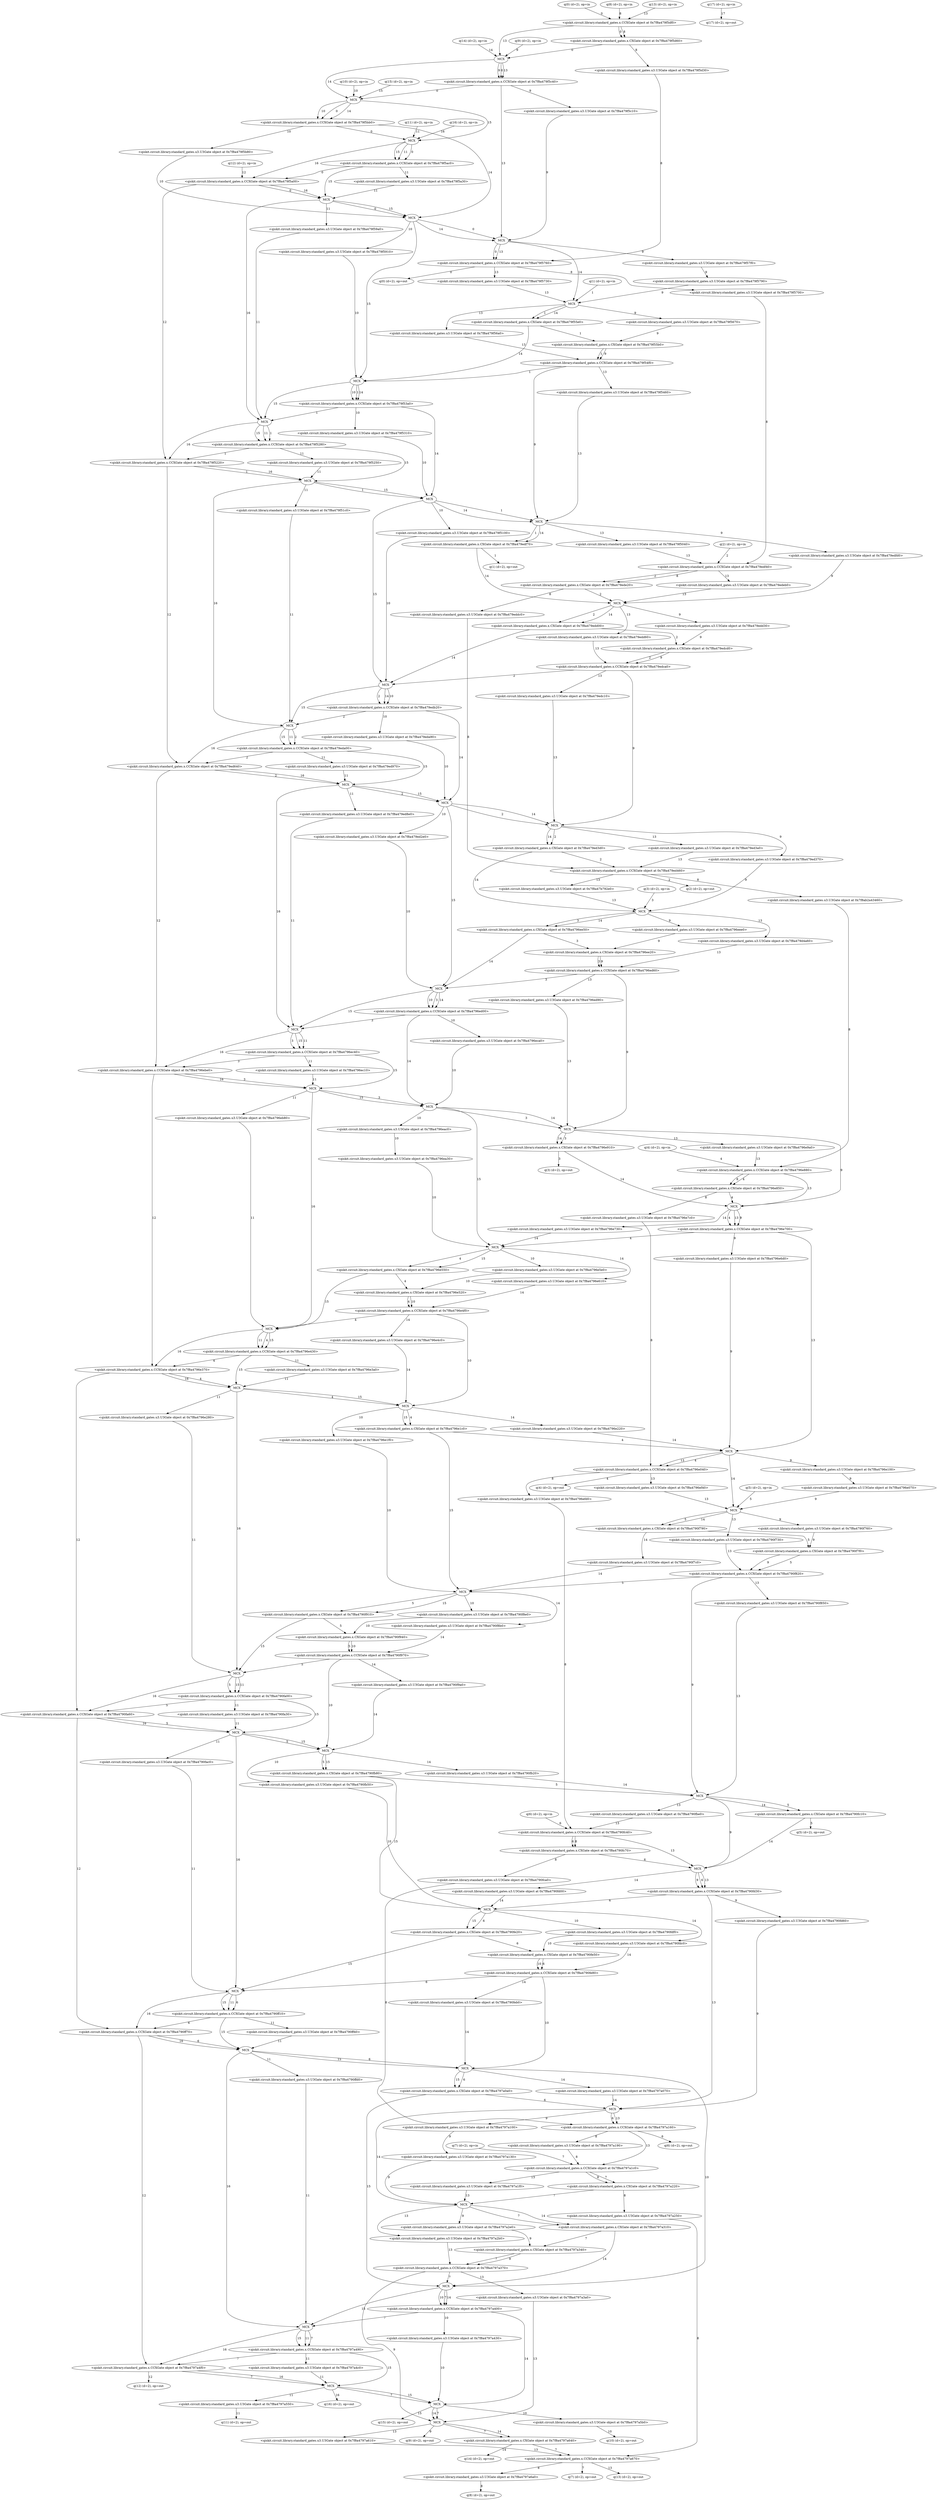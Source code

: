 digraph G {
0 [label="q(0) (d=2), op=in", qubits="0", matrix="None", ancilla=false];
1 [label="q(1) (d=2), op=in", qubits="1", matrix="None", ancilla=false];
2 [label="q(2) (d=2), op=in", qubits="2", matrix="None", ancilla=false];
3 [label="q(3) (d=2), op=in", qubits="3", matrix="None", ancilla=false];
4 [label="q(4) (d=2), op=in", qubits="4", matrix="None", ancilla=false];
5 [label="q(5) (d=2), op=in", qubits="5", matrix="None", ancilla=false];
6 [label="q(6) (d=2), op=in", qubits="6", matrix="None", ancilla=false];
7 [label="q(7) (d=2), op=in", qubits="7", matrix="None", ancilla=false];
8 [label="q(8) (d=2), op=in", qubits="8", matrix="None", ancilla=false];
9 [label="q(9) (d=2), op=in", qubits="9", matrix="None", ancilla=false];
10 [label="q(10) (d=2), op=in", qubits="10", matrix="None", ancilla=false];
11 [label="q(11) (d=2), op=in", qubits="11", matrix="None", ancilla=false];
12 [label="q(12) (d=2), op=in", qubits="12", matrix="None", ancilla=false];
13 [label="q(13) (d=2), op=in", qubits="13", matrix="None", ancilla=true];
14 [label="q(14) (d=2), op=in", qubits="14", matrix="None", ancilla=true];
15 [label="q(15) (d=2), op=in", qubits="15", matrix="None", ancilla=true];
16 [label="q(16) (d=2), op=in", qubits="16", matrix="None", ancilla=true];
17 [label="q(17) (d=2), op=in", qubits="17", matrix="None", ancilla=false];
18 [label="<qiskit.circuit.library.standard_gates.x.CCXGate object at 0x7f8a479f5df0>", qubits="0,8,13", matrix="[[0, 1], [1, 0]]"];
19 [label="<qiskit.circuit.library.standard_gates.x.CXGate object at 0x7f8a479f5d60>", qubits="0,8", matrix="[[0, 1], [1, 0]]"];
20 [label="<qiskit.circuit.library.standard_gates.u3.U3Gate object at 0x7f8a479f5d30>", qubits="8", matrix="[[0, 1], [1, 0]]"];
21 [label="MCX", qubits="0,9,13,14", matrix="[[0, 1], [1, 0]]"];
22 [label="<qiskit.circuit.library.standard_gates.x.CCXGate object at 0x7f8a479f5c40>", qubits="0,13,9", matrix="[[0, 1], [1, 0]]"];
23 [label="<qiskit.circuit.library.standard_gates.u3.U3Gate object at 0x7f8a479f5c10>", qubits="9", matrix="[[0, 1], [1, 0]]"];
24 [label="MCX", qubits="0,10,14,15", matrix="[[0, 1], [1, 0]]"];
25 [label="<qiskit.circuit.library.standard_gates.x.CCXGate object at 0x7f8a479f5bb0>", qubits="0,14,10", matrix="[[0, 1], [1, 0]]"];
26 [label="<qiskit.circuit.library.standard_gates.u3.U3Gate object at 0x7f8a479f5b80>", qubits="10", matrix="[[0, 1], [1, 0]]"];
27 [label="MCX", qubits="0,11,15,16", matrix="[[0, 1], [1, 0]]"];
28 [label="<qiskit.circuit.library.standard_gates.x.CCXGate object at 0x7f8a479f5ac0>", qubits="0,15,11", matrix="[[0, 1], [1, 0]]"];
29 [label="<qiskit.circuit.library.standard_gates.u3.U3Gate object at 0x7f8a479f5a30>", qubits="11", matrix="[[0, 1], [1, 0]]"];
30 [label="<qiskit.circuit.library.standard_gates.x.CCXGate object at 0x7f8a479f5a00>", qubits="0,16,12", matrix="[[0, 1], [1, 0]]"];
31 [label="MCX", qubits="0,11,15,16", matrix="[[0, 1], [1, 0]]"];
32 [label="<qiskit.circuit.library.standard_gates.u3.U3Gate object at 0x7f8a479f59a0>", qubits="11", matrix="[[0, 1], [1, 0]]"];
33 [label="MCX", qubits="0,10,14,15", matrix="[[0, 1], [1, 0]]"];
34 [label="<qiskit.circuit.library.standard_gates.u3.U3Gate object at 0x7f8a479f5910>", qubits="10", matrix="[[0, 1], [1, 0]]"];
35 [label="MCX", qubits="0,9,13,14", matrix="[[0, 1], [1, 0]]"];
36 [label="<qiskit.circuit.library.standard_gates.u3.U3Gate object at 0x7f8a479f57f0>", qubits="9", matrix="[[0, 1], [1, 0]]"];
37 [label="<qiskit.circuit.library.standard_gates.u3.U3Gate object at 0x7f8a479f5790>", qubits="9", matrix="[[0, 1], [1, 0]]"];
38 [label="<qiskit.circuit.library.standard_gates.x.CCXGate object at 0x7f8a479f5760>", qubits="0,8,13", matrix="[[0, 1], [1, 0]]"];
39 [label="<qiskit.circuit.library.standard_gates.u3.U3Gate object at 0x7f8a479f5730>", qubits="13", matrix="[[0, 1], [1, 0]]"];
40 [label="<qiskit.circuit.library.standard_gates.u3.U3Gate object at 0x7f8a479f5700>", qubits="8", matrix="[[0, 1], [1, 0]]"];
41 [label="MCX", qubits="1,9,13,14", matrix="[[0, 1], [1, 0]]"];
42 [label="<qiskit.circuit.library.standard_gates.u3.U3Gate object at 0x7f8a479f56a0>", qubits="13", matrix="[[0, 1], [1, 0]]"];
43 [label="<qiskit.circuit.library.standard_gates.u3.U3Gate object at 0x7f8a479f5670>", qubits="9", matrix="[[0, 1], [1, 0]]"];
44 [label="<qiskit.circuit.library.standard_gates.x.CXGate object at 0x7f8a479f55e0>", qubits="1,14", matrix="[[0, 1], [1, 0]]"];
45 [label="<qiskit.circuit.library.standard_gates.x.CXGate object at 0x7f8a479f55b0>", qubits="1,9", matrix="[[0, 1], [1, 0]]"];
46 [label="<qiskit.circuit.library.standard_gates.x.CCXGate object at 0x7f8a479f54f0>", qubits="1,13,9", matrix="[[0, 1], [1, 0]]"];
47 [label="<qiskit.circuit.library.standard_gates.u3.U3Gate object at 0x7f8a479f5460>", qubits="13", matrix="[[0, 1], [1, 0]]"];
48 [label="MCX", qubits="1,10,14,15", matrix="[[0, 1], [1, 0]]"];
49 [label="<qiskit.circuit.library.standard_gates.x.CCXGate object at 0x7f8a479f53a0>", qubits="1,14,10", matrix="[[0, 1], [1, 0]]"];
50 [label="<qiskit.circuit.library.standard_gates.u3.U3Gate object at 0x7f8a479f5310>", qubits="10", matrix="[[0, 1], [1, 0]]"];
51 [label="MCX", qubits="1,11,15,16", matrix="[[0, 1], [1, 0]]"];
52 [label="<qiskit.circuit.library.standard_gates.x.CCXGate object at 0x7f8a479f5280>", qubits="1,15,11", matrix="[[0, 1], [1, 0]]"];
53 [label="<qiskit.circuit.library.standard_gates.u3.U3Gate object at 0x7f8a479f5250>", qubits="11", matrix="[[0, 1], [1, 0]]"];
54 [label="<qiskit.circuit.library.standard_gates.x.CCXGate object at 0x7f8a479f5220>", qubits="1,16,12", matrix="[[0, 1], [1, 0]]"];
55 [label="MCX", qubits="1,11,15,16", matrix="[[0, 1], [1, 0]]"];
56 [label="<qiskit.circuit.library.standard_gates.u3.U3Gate object at 0x7f8a479f51c0>", qubits="11", matrix="[[0, 1], [1, 0]]"];
57 [label="MCX", qubits="1,10,14,15", matrix="[[0, 1], [1, 0]]"];
58 [label="<qiskit.circuit.library.standard_gates.u3.U3Gate object at 0x7f8a479f5100>", qubits="10", matrix="[[0, 1], [1, 0]]"];
59 [label="MCX", qubits="1,9,13,14", matrix="[[0, 1], [1, 0]]"];
60 [label="<qiskit.circuit.library.standard_gates.u3.U3Gate object at 0x7f8a479f5040>", qubits="13", matrix="[[0, 1], [1, 0]]"];
61 [label="<qiskit.circuit.library.standard_gates.u3.U3Gate object at 0x7f8a479edfd0>", qubits="9", matrix="[[0, 1], [1, 0]]"];
62 [label="<qiskit.circuit.library.standard_gates.x.CXGate object at 0x7f8a479edf70>", qubits="1,14", matrix="[[0, 1], [1, 0]]"];
63 [label="<qiskit.circuit.library.standard_gates.x.CCXGate object at 0x7f8a479edf40>", qubits="2,8,13", matrix="[[0, 1], [1, 0]]"];
64 [label="<qiskit.circuit.library.standard_gates.u3.U3Gate object at 0x7f8a479edeb0>", qubits="13", matrix="[[0, 1], [1, 0]]"];
65 [label="<qiskit.circuit.library.standard_gates.x.CXGate object at 0x7f8a479ede20>", qubits="2,8", matrix="[[0, 1], [1, 0]]"];
66 [label="<qiskit.circuit.library.standard_gates.u3.U3Gate object at 0x7f8a479eddc0>", qubits="8", matrix="[[0, 1], [1, 0]]"];
67 [label="MCX", qubits="2,9,13,14", matrix="[[0, 1], [1, 0]]"];
68 [label="<qiskit.circuit.library.standard_gates.u3.U3Gate object at 0x7f8a479edd60>", qubits="13", matrix="[[0, 1], [1, 0]]"];
69 [label="<qiskit.circuit.library.standard_gates.u3.U3Gate object at 0x7f8a479edd30>", qubits="9", matrix="[[0, 1], [1, 0]]"];
70 [label="<qiskit.circuit.library.standard_gates.x.CXGate object at 0x7f8a479edd00>", qubits="2,14", matrix="[[0, 1], [1, 0]]"];
71 [label="<qiskit.circuit.library.standard_gates.x.CXGate object at 0x7f8a479edcd0>", qubits="2,9", matrix="[[0, 1], [1, 0]]"];
72 [label="<qiskit.circuit.library.standard_gates.x.CCXGate object at 0x7f8a479edca0>", qubits="2,13,9", matrix="[[0, 1], [1, 0]]"];
73 [label="<qiskit.circuit.library.standard_gates.u3.U3Gate object at 0x7f8a479edc10>", qubits="13", matrix="[[0, 1], [1, 0]]"];
74 [label="MCX", qubits="2,10,14,15", matrix="[[0, 1], [1, 0]]"];
75 [label="<qiskit.circuit.library.standard_gates.x.CCXGate object at 0x7f8a479edb20>", qubits="2,14,10", matrix="[[0, 1], [1, 0]]"];
76 [label="<qiskit.circuit.library.standard_gates.u3.U3Gate object at 0x7f8a479eda90>", qubits="10", matrix="[[0, 1], [1, 0]]"];
77 [label="MCX", qubits="2,11,15,16", matrix="[[0, 1], [1, 0]]"];
78 [label="<qiskit.circuit.library.standard_gates.x.CCXGate object at 0x7f8a479eda00>", qubits="2,15,11", matrix="[[0, 1], [1, 0]]"];
79 [label="<qiskit.circuit.library.standard_gates.u3.U3Gate object at 0x7f8a479ed970>", qubits="11", matrix="[[0, 1], [1, 0]]"];
80 [label="<qiskit.circuit.library.standard_gates.x.CCXGate object at 0x7f8a479ed640>", qubits="2,16,12", matrix="[[0, 1], [1, 0]]"];
81 [label="MCX", qubits="2,11,15,16", matrix="[[0, 1], [1, 0]]"];
82 [label="<qiskit.circuit.library.standard_gates.u3.U3Gate object at 0x7f8a479ed8e0>", qubits="11", matrix="[[0, 1], [1, 0]]"];
83 [label="MCX", qubits="2,10,14,15", matrix="[[0, 1], [1, 0]]"];
84 [label="<qiskit.circuit.library.standard_gates.u3.U3Gate object at 0x7f8a479ed2e0>", qubits="10", matrix="[[0, 1], [1, 0]]"];
85 [label="MCX", qubits="2,9,13,14", matrix="[[0, 1], [1, 0]]"];
86 [label="<qiskit.circuit.library.standard_gates.u3.U3Gate object at 0x7f8a479ed3a0>", qubits="13", matrix="[[0, 1], [1, 0]]"];
87 [label="<qiskit.circuit.library.standard_gates.u3.U3Gate object at 0x7f8a479ed370>", qubits="9", matrix="[[0, 1], [1, 0]]"];
88 [label="<qiskit.circuit.library.standard_gates.x.CXGate object at 0x7f8a479ed3d0>", qubits="2,14", matrix="[[0, 1], [1, 0]]"];
89 [label="<qiskit.circuit.library.standard_gates.x.CCXGate object at 0x7f8a479ed460>", qubits="2,8,13", matrix="[[0, 1], [1, 0]]"];
90 [label="<qiskit.circuit.library.standard_gates.u3.U3Gate object at 0x7f8a47b792e0>", qubits="13", matrix="[[0, 1], [1, 0]]"];
91 [label="<qiskit.circuit.library.standard_gates.u3.U3Gate object at 0x7f8ab2a43460>", qubits="8", matrix="[[0, 1], [1, 0]]"];
92 [label="MCX", qubits="3,9,13,14", matrix="[[0, 1], [1, 0]]"];
93 [label="<qiskit.circuit.library.standard_gates.u3.U3Gate object at 0x7f8a479d4a60>", qubits="13", matrix="[[0, 1], [1, 0]]"];
94 [label="<qiskit.circuit.library.standard_gates.u3.U3Gate object at 0x7f8a4796eee0>", qubits="9", matrix="[[0, 1], [1, 0]]"];
95 [label="<qiskit.circuit.library.standard_gates.x.CXGate object at 0x7f8a4796ee50>", qubits="3,14", matrix="[[0, 1], [1, 0]]"];
96 [label="<qiskit.circuit.library.standard_gates.x.CXGate object at 0x7f8a4796ee20>", qubits="3,9", matrix="[[0, 1], [1, 0]]"];
97 [label="<qiskit.circuit.library.standard_gates.x.CCXGate object at 0x7f8a4796ed60>", qubits="3,13,9", matrix="[[0, 1], [1, 0]]"];
98 [label="<qiskit.circuit.library.standard_gates.u3.U3Gate object at 0x7f8a4796ed90>", qubits="13", matrix="[[0, 1], [1, 0]]"];
99 [label="MCX", qubits="3,10,14,15", matrix="[[0, 1], [1, 0]]"];
100 [label="<qiskit.circuit.library.standard_gates.x.CCXGate object at 0x7f8a4796ed00>", qubits="3,14,10", matrix="[[0, 1], [1, 0]]"];
101 [label="<qiskit.circuit.library.standard_gates.u3.U3Gate object at 0x7f8a4796eca0>", qubits="10", matrix="[[0, 1], [1, 0]]"];
102 [label="MCX", qubits="3,11,15,16", matrix="[[0, 1], [1, 0]]"];
103 [label="<qiskit.circuit.library.standard_gates.x.CCXGate object at 0x7f8a4796ec40>", qubits="3,15,11", matrix="[[0, 1], [1, 0]]"];
104 [label="<qiskit.circuit.library.standard_gates.u3.U3Gate object at 0x7f8a4796ec10>", qubits="11", matrix="[[0, 1], [1, 0]]"];
105 [label="<qiskit.circuit.library.standard_gates.x.CCXGate object at 0x7f8a4796ebe0>", qubits="3,16,12", matrix="[[0, 1], [1, 0]]"];
106 [label="MCX", qubits="3,11,15,16", matrix="[[0, 1], [1, 0]]"];
107 [label="<qiskit.circuit.library.standard_gates.u3.U3Gate object at 0x7f8a4796eb80>", qubits="11", matrix="[[0, 1], [1, 0]]"];
108 [label="MCX", qubits="3,10,14,15", matrix="[[0, 1], [1, 0]]"];
109 [label="<qiskit.circuit.library.standard_gates.u3.U3Gate object at 0x7f8a4796eac0>", qubits="10", matrix="[[0, 1], [1, 0]]"];
110 [label="<qiskit.circuit.library.standard_gates.u3.U3Gate object at 0x7f8a4796ea30>", qubits="10", matrix="[[0, 1], [1, 0]]"];
111 [label="MCX", qubits="3,9,13,14", matrix="[[0, 1], [1, 0]]"];
112 [label="<qiskit.circuit.library.standard_gates.u3.U3Gate object at 0x7f8a4796e9a0>", qubits="13", matrix="[[0, 1], [1, 0]]"];
113 [label="<qiskit.circuit.library.standard_gates.x.CXGate object at 0x7f8a4796e910>", qubits="3,14", matrix="[[0, 1], [1, 0]]"];
114 [label="<qiskit.circuit.library.standard_gates.x.CCXGate object at 0x7f8a4796e880>", qubits="4,8,13", matrix="[[0, 1], [1, 0]]"];
115 [label="<qiskit.circuit.library.standard_gates.x.CXGate object at 0x7f8a4796e850>", qubits="4,8", matrix="[[0, 1], [1, 0]]"];
116 [label="<qiskit.circuit.library.standard_gates.u3.U3Gate object at 0x7f8a4796e7c0>", qubits="8", matrix="[[0, 1], [1, 0]]"];
117 [label="MCX", qubits="4,9,13,14", matrix="[[0, 1], [1, 0]]"];
118 [label="<qiskit.circuit.library.standard_gates.u3.U3Gate object at 0x7f8a4796e730>", qubits="14", matrix="[[0, 1], [1, 0]]"];
119 [label="<qiskit.circuit.library.standard_gates.x.CCXGate object at 0x7f8a4796e700>", qubits="4,13,9", matrix="[[0, 1], [1, 0]]"];
120 [label="<qiskit.circuit.library.standard_gates.u3.U3Gate object at 0x7f8a4796e6d0>", qubits="9", matrix="[[0, 1], [1, 0]]"];
121 [label="MCX", qubits="4,10,14,15", matrix="[[0, 1], [1, 0]]"];
122 [label="<qiskit.circuit.library.standard_gates.u3.U3Gate object at 0x7f8a4796e610>", qubits="14", matrix="[[0, 1], [1, 0]]"];
123 [label="<qiskit.circuit.library.standard_gates.u3.U3Gate object at 0x7f8a4796e5e0>", qubits="10", matrix="[[0, 1], [1, 0]]"];
124 [label="<qiskit.circuit.library.standard_gates.x.CXGate object at 0x7f8a4796e550>", qubits="4,15", matrix="[[0, 1], [1, 0]]"];
125 [label="<qiskit.circuit.library.standard_gates.x.CXGate object at 0x7f8a4796e520>", qubits="4,10", matrix="[[0, 1], [1, 0]]"];
126 [label="<qiskit.circuit.library.standard_gates.x.CCXGate object at 0x7f8a4796e4f0>", qubits="4,14,10", matrix="[[0, 1], [1, 0]]"];
127 [label="<qiskit.circuit.library.standard_gates.u3.U3Gate object at 0x7f8a4796e4c0>", qubits="14", matrix="[[0, 1], [1, 0]]"];
128 [label="MCX", qubits="4,11,15,16", matrix="[[0, 1], [1, 0]]"];
129 [label="<qiskit.circuit.library.standard_gates.x.CCXGate object at 0x7f8a4796e430>", qubits="4,15,11", matrix="[[0, 1], [1, 0]]"];
130 [label="<qiskit.circuit.library.standard_gates.u3.U3Gate object at 0x7f8a4796e3a0>", qubits="11", matrix="[[0, 1], [1, 0]]"];
131 [label="<qiskit.circuit.library.standard_gates.x.CCXGate object at 0x7f8a4796e370>", qubits="4,16,12", matrix="[[0, 1], [1, 0]]"];
132 [label="MCX", qubits="4,11,15,16", matrix="[[0, 1], [1, 0]]"];
133 [label="<qiskit.circuit.library.standard_gates.u3.U3Gate object at 0x7f8a4796e280>", qubits="11", matrix="[[0, 1], [1, 0]]"];
134 [label="MCX", qubits="4,10,14,15", matrix="[[0, 1], [1, 0]]"];
135 [label="<qiskit.circuit.library.standard_gates.u3.U3Gate object at 0x7f8a4796e220>", qubits="14", matrix="[[0, 1], [1, 0]]"];
136 [label="<qiskit.circuit.library.standard_gates.u3.U3Gate object at 0x7f8a4796e1f0>", qubits="10", matrix="[[0, 1], [1, 0]]"];
137 [label="<qiskit.circuit.library.standard_gates.x.CXGate object at 0x7f8a4796e1c0>", qubits="4,15", matrix="[[0, 1], [1, 0]]"];
138 [label="MCX", qubits="4,9,13,14", matrix="[[0, 1], [1, 0]]"];
139 [label="<qiskit.circuit.library.standard_gates.u3.U3Gate object at 0x7f8a4796e100>", qubits="9", matrix="[[0, 1], [1, 0]]"];
140 [label="<qiskit.circuit.library.standard_gates.u3.U3Gate object at 0x7f8a4796e070>", qubits="9", matrix="[[0, 1], [1, 0]]"];
141 [label="<qiskit.circuit.library.standard_gates.x.CCXGate object at 0x7f8a4796e040>", qubits="4,8,13", matrix="[[0, 1], [1, 0]]"];
142 [label="<qiskit.circuit.library.standard_gates.u3.U3Gate object at 0x7f8a4796ef40>", qubits="13", matrix="[[0, 1], [1, 0]]"];
143 [label="<qiskit.circuit.library.standard_gates.u3.U3Gate object at 0x7f8a4796efd0>", qubits="8", matrix="[[0, 1], [1, 0]]"];
144 [label="MCX", qubits="5,9,13,14", matrix="[[0, 1], [1, 0]]"];
145 [label="<qiskit.circuit.library.standard_gates.u3.U3Gate object at 0x7f8a4790f730>", qubits="13", matrix="[[0, 1], [1, 0]]"];
146 [label="<qiskit.circuit.library.standard_gates.u3.U3Gate object at 0x7f8a4790f760>", qubits="9", matrix="[[0, 1], [1, 0]]"];
147 [label="<qiskit.circuit.library.standard_gates.x.CXGate object at 0x7f8a4790f790>", qubits="5,14", matrix="[[0, 1], [1, 0]]"];
148 [label="<qiskit.circuit.library.standard_gates.u3.U3Gate object at 0x7f8a4790f7c0>", qubits="14", matrix="[[0, 1], [1, 0]]"];
149 [label="<qiskit.circuit.library.standard_gates.x.CXGate object at 0x7f8a4790f7f0>", qubits="5,9", matrix="[[0, 1], [1, 0]]"];
150 [label="<qiskit.circuit.library.standard_gates.x.CCXGate object at 0x7f8a4790f820>", qubits="5,13,9", matrix="[[0, 1], [1, 0]]"];
151 [label="<qiskit.circuit.library.standard_gates.u3.U3Gate object at 0x7f8a4790f850>", qubits="13", matrix="[[0, 1], [1, 0]]"];
152 [label="MCX", qubits="5,10,14,15", matrix="[[0, 1], [1, 0]]"];
153 [label="<qiskit.circuit.library.standard_gates.u3.U3Gate object at 0x7f8a4790f8b0>", qubits="14", matrix="[[0, 1], [1, 0]]"];
154 [label="<qiskit.circuit.library.standard_gates.u3.U3Gate object at 0x7f8a4790f8e0>", qubits="10", matrix="[[0, 1], [1, 0]]"];
155 [label="<qiskit.circuit.library.standard_gates.x.CXGate object at 0x7f8a4790f910>", qubits="5,15", matrix="[[0, 1], [1, 0]]"];
156 [label="<qiskit.circuit.library.standard_gates.x.CXGate object at 0x7f8a4790f940>", qubits="5,10", matrix="[[0, 1], [1, 0]]"];
157 [label="<qiskit.circuit.library.standard_gates.x.CCXGate object at 0x7f8a4790f970>", qubits="5,14,10", matrix="[[0, 1], [1, 0]]"];
158 [label="<qiskit.circuit.library.standard_gates.u3.U3Gate object at 0x7f8a4790f9a0>", qubits="14", matrix="[[0, 1], [1, 0]]"];
159 [label="MCX", qubits="5,11,15,16", matrix="[[0, 1], [1, 0]]"];
160 [label="<qiskit.circuit.library.standard_gates.x.CCXGate object at 0x7f8a4790fa00>", qubits="5,15,11", matrix="[[0, 1], [1, 0]]"];
161 [label="<qiskit.circuit.library.standard_gates.u3.U3Gate object at 0x7f8a4790fa30>", qubits="11", matrix="[[0, 1], [1, 0]]"];
162 [label="<qiskit.circuit.library.standard_gates.x.CCXGate object at 0x7f8a4790fa60>", qubits="5,16,12", matrix="[[0, 1], [1, 0]]"];
163 [label="MCX", qubits="5,11,15,16", matrix="[[0, 1], [1, 0]]"];
164 [label="<qiskit.circuit.library.standard_gates.u3.U3Gate object at 0x7f8a4790fac0>", qubits="11", matrix="[[0, 1], [1, 0]]"];
165 [label="MCX", qubits="5,10,14,15", matrix="[[0, 1], [1, 0]]"];
166 [label="<qiskit.circuit.library.standard_gates.u3.U3Gate object at 0x7f8a4790fb20>", qubits="14", matrix="[[0, 1], [1, 0]]"];
167 [label="<qiskit.circuit.library.standard_gates.u3.U3Gate object at 0x7f8a4790fb50>", qubits="10", matrix="[[0, 1], [1, 0]]"];
168 [label="<qiskit.circuit.library.standard_gates.x.CXGate object at 0x7f8a4790fb80>", qubits="5,15", matrix="[[0, 1], [1, 0]]"];
169 [label="MCX", qubits="5,9,13,14", matrix="[[0, 1], [1, 0]]"];
170 [label="<qiskit.circuit.library.standard_gates.u3.U3Gate object at 0x7f8a4790fbe0>", qubits="13", matrix="[[0, 1], [1, 0]]"];
171 [label="<qiskit.circuit.library.standard_gates.x.CXGate object at 0x7f8a4790fc10>", qubits="5,14", matrix="[[0, 1], [1, 0]]"];
172 [label="<qiskit.circuit.library.standard_gates.x.CCXGate object at 0x7f8a4790fc40>", qubits="6,8,13", matrix="[[0, 1], [1, 0]]"];
173 [label="<qiskit.circuit.library.standard_gates.x.CXGate object at 0x7f8a4790fc70>", qubits="6,8", matrix="[[0, 1], [1, 0]]"];
174 [label="<qiskit.circuit.library.standard_gates.u3.U3Gate object at 0x7f8a4790fca0>", qubits="8", matrix="[[0, 1], [1, 0]]"];
175 [label="MCX", qubits="6,9,13,14", matrix="[[0, 1], [1, 0]]"];
176 [label="<qiskit.circuit.library.standard_gates.u3.U3Gate object at 0x7f8a4790fd00>", qubits="14", matrix="[[0, 1], [1, 0]]"];
177 [label="<qiskit.circuit.library.standard_gates.x.CCXGate object at 0x7f8a4790fd30>", qubits="6,13,9", matrix="[[0, 1], [1, 0]]"];
178 [label="<qiskit.circuit.library.standard_gates.u3.U3Gate object at 0x7f8a4790fd60>", qubits="9", matrix="[[0, 1], [1, 0]]"];
179 [label="MCX", qubits="6,10,14,15", matrix="[[0, 1], [1, 0]]"];
180 [label="<qiskit.circuit.library.standard_gates.u3.U3Gate object at 0x7f8a4790fdc0>", qubits="14", matrix="[[0, 1], [1, 0]]"];
181 [label="<qiskit.circuit.library.standard_gates.u3.U3Gate object at 0x7f8a4790fdf0>", qubits="10", matrix="[[0, 1], [1, 0]]"];
182 [label="<qiskit.circuit.library.standard_gates.x.CXGate object at 0x7f8a4790fe20>", qubits="6,15", matrix="[[0, 1], [1, 0]]"];
183 [label="<qiskit.circuit.library.standard_gates.x.CXGate object at 0x7f8a4790fe50>", qubits="6,10", matrix="[[0, 1], [1, 0]]"];
184 [label="<qiskit.circuit.library.standard_gates.x.CCXGate object at 0x7f8a4790fe80>", qubits="6,14,10", matrix="[[0, 1], [1, 0]]"];
185 [label="<qiskit.circuit.library.standard_gates.u3.U3Gate object at 0x7f8a4790feb0>", qubits="14", matrix="[[0, 1], [1, 0]]"];
186 [label="MCX", qubits="6,11,15,16", matrix="[[0, 1], [1, 0]]"];
187 [label="<qiskit.circuit.library.standard_gates.x.CCXGate object at 0x7f8a4790ff10>", qubits="6,15,11", matrix="[[0, 1], [1, 0]]"];
188 [label="<qiskit.circuit.library.standard_gates.u3.U3Gate object at 0x7f8a4790ff40>", qubits="11", matrix="[[0, 1], [1, 0]]"];
189 [label="<qiskit.circuit.library.standard_gates.x.CCXGate object at 0x7f8a4790ff70>", qubits="6,16,12", matrix="[[0, 1], [1, 0]]"];
190 [label="MCX", qubits="6,11,15,16", matrix="[[0, 1], [1, 0]]"];
191 [label="<qiskit.circuit.library.standard_gates.u3.U3Gate object at 0x7f8a4790ffd0>", qubits="11", matrix="[[0, 1], [1, 0]]"];
192 [label="MCX", qubits="6,10,14,15", matrix="[[0, 1], [1, 0]]"];
193 [label="<qiskit.circuit.library.standard_gates.u3.U3Gate object at 0x7f8a4797a070>", qubits="14", matrix="[[0, 1], [1, 0]]"];
194 [label="<qiskit.circuit.library.standard_gates.x.CXGate object at 0x7f8a4797a0a0>", qubits="6,15", matrix="[[0, 1], [1, 0]]"];
195 [label="MCX", qubits="6,9,13,14", matrix="[[0, 1], [1, 0]]"];
196 [label="<qiskit.circuit.library.standard_gates.u3.U3Gate object at 0x7f8a4797a100>", qubits="9", matrix="[[0, 1], [1, 0]]"];
197 [label="<qiskit.circuit.library.standard_gates.u3.U3Gate object at 0x7f8a4797a130>", qubits="9", matrix="[[0, 1], [1, 0]]"];
198 [label="<qiskit.circuit.library.standard_gates.x.CCXGate object at 0x7f8a4797a160>", qubits="6,8,13", matrix="[[0, 1], [1, 0]]"];
199 [label="<qiskit.circuit.library.standard_gates.u3.U3Gate object at 0x7f8a4797a190>", qubits="8", matrix="[[0, 1], [1, 0]]"];
200 [label="<qiskit.circuit.library.standard_gates.x.CCXGate object at 0x7f8a4797a1c0>", qubits="7,8,13", matrix="[[0, 1], [1, 0]]"];
201 [label="<qiskit.circuit.library.standard_gates.u3.U3Gate object at 0x7f8a4797a1f0>", qubits="13", matrix="[[0, 1], [1, 0]]"];
202 [label="<qiskit.circuit.library.standard_gates.x.CXGate object at 0x7f8a4797a220>", qubits="7,8", matrix="[[0, 1], [1, 0]]"];
203 [label="<qiskit.circuit.library.standard_gates.u3.U3Gate object at 0x7f8a4797a250>", qubits="8", matrix="[[0, 1], [1, 0]]"];
204 [label="MCX", qubits="7,9,13,14", matrix="[[0, 1], [1, 0]]"];
205 [label="<qiskit.circuit.library.standard_gates.u3.U3Gate object at 0x7f8a4797a2b0>", qubits="13", matrix="[[0, 1], [1, 0]]"];
206 [label="<qiskit.circuit.library.standard_gates.u3.U3Gate object at 0x7f8a4797a2e0>", qubits="9", matrix="[[0, 1], [1, 0]]"];
207 [label="<qiskit.circuit.library.standard_gates.x.CXGate object at 0x7f8a4797a310>", qubits="7,14", matrix="[[0, 1], [1, 0]]"];
208 [label="<qiskit.circuit.library.standard_gates.x.CXGate object at 0x7f8a4797a340>", qubits="7,9", matrix="[[0, 1], [1, 0]]"];
209 [label="<qiskit.circuit.library.standard_gates.x.CCXGate object at 0x7f8a4797a370>", qubits="7,13,9", matrix="[[0, 1], [1, 0]]"];
210 [label="<qiskit.circuit.library.standard_gates.u3.U3Gate object at 0x7f8a4797a3a0>", qubits="13", matrix="[[0, 1], [1, 0]]"];
211 [label="MCX", qubits="7,10,14,15", matrix="[[0, 1], [1, 0]]"];
212 [label="<qiskit.circuit.library.standard_gates.x.CCXGate object at 0x7f8a4797a400>", qubits="7,14,10", matrix="[[0, 1], [1, 0]]"];
213 [label="<qiskit.circuit.library.standard_gates.u3.U3Gate object at 0x7f8a4797a430>", qubits="10", matrix="[[0, 1], [1, 0]]"];
214 [label="MCX", qubits="7,11,15,16", matrix="[[0, 1], [1, 0]]"];
215 [label="<qiskit.circuit.library.standard_gates.x.CCXGate object at 0x7f8a4797a490>", qubits="7,15,11", matrix="[[0, 1], [1, 0]]"];
216 [label="<qiskit.circuit.library.standard_gates.u3.U3Gate object at 0x7f8a4797a4c0>", qubits="11", matrix="[[0, 1], [1, 0]]"];
217 [label="<qiskit.circuit.library.standard_gates.x.CCXGate object at 0x7f8a4797a4f0>", qubits="7,16,12", matrix="[[0, 1], [1, 0]]"];
218 [label="MCX", qubits="7,11,15,16", matrix="[[0, 1], [1, 0]]"];
219 [label="<qiskit.circuit.library.standard_gates.u3.U3Gate object at 0x7f8a4797a550>", qubits="11", matrix="[[0, 1], [1, 0]]"];
220 [label="MCX", qubits="7,10,14,15", matrix="[[0, 1], [1, 0]]"];
221 [label="<qiskit.circuit.library.standard_gates.u3.U3Gate object at 0x7f8a4797a5b0>", qubits="10", matrix="[[0, 1], [1, 0]]"];
222 [label="MCX", qubits="7,9,13,14", matrix="[[0, 1], [1, 0]]"];
223 [label="<qiskit.circuit.library.standard_gates.u3.U3Gate object at 0x7f8a4797a610>", qubits="13", matrix="[[0, 1], [1, 0]]"];
224 [label="<qiskit.circuit.library.standard_gates.x.CXGate object at 0x7f8a4797a640>", qubits="7,14", matrix="[[0, 1], [1, 0]]"];
225 [label="<qiskit.circuit.library.standard_gates.x.CCXGate object at 0x7f8a4797a670>", qubits="7,8,13", matrix="[[0, 1], [1, 0]]"];
226 [label="<qiskit.circuit.library.standard_gates.u3.U3Gate object at 0x7f8a4797a6a0>", qubits="8", matrix="[[0, 1], [1, 0]]"];
227 [label="q(0) (d=2), op=out", qubits="0", matrix="None", ancilla=false];
228 [label="q(1) (d=2), op=out", qubits="1", matrix="None", ancilla=false];
229 [label="q(2) (d=2), op=out", qubits="2", matrix="None", ancilla=false];
230 [label="q(3) (d=2), op=out", qubits="3", matrix="None", ancilla=false];
231 [label="q(4) (d=2), op=out", qubits="4", matrix="None", ancilla=false];
232 [label="q(5) (d=2), op=out", qubits="5", matrix="None", ancilla=false];
233 [label="q(6) (d=2), op=out", qubits="6", matrix="None", ancilla=false];
234 [label="q(7) (d=2), op=out", qubits="7", matrix="None", ancilla=false];
235 [label="q(8) (d=2), op=out", qubits="8", matrix="None", ancilla=false];
236 [label="q(9) (d=2), op=out", qubits="9", matrix="None", ancilla=false];
237 [label="q(10) (d=2), op=out", qubits="10", matrix="None", ancilla=false];
238 [label="q(11) (d=2), op=out", qubits="11", matrix="None", ancilla=false];
239 [label="q(12) (d=2), op=out", qubits="12", matrix="None", ancilla=false];
240 [label="q(13) (d=2), op=out", qubits="13", matrix="None", ancilla=true];
241 [label="q(14) (d=2), op=out", qubits="14", matrix="None", ancilla=true];
242 [label="q(15) (d=2), op=out", qubits="15", matrix="None", ancilla=true];
243 [label="q(16) (d=2), op=out", qubits="16", matrix="None", ancilla=true];
244 [label="q(17) (d=2), op=out", qubits="17", matrix="None", ancilla=false];
0 -> 18 [label=0];
8 -> 18 [label=8];
13 -> 18 [label=13];
18 -> 19 [label=0];
18 -> 19 [label=8];
19 -> 20 [label=8];
19 -> 21 [label=0];
9 -> 21 [label=9];
18 -> 21 [label=13];
14 -> 21 [label=14];
21 -> 22 [label=0];
21 -> 22 [label=13];
21 -> 22 [label=9];
22 -> 23 [label=9];
22 -> 24 [label=0];
10 -> 24 [label=10];
21 -> 24 [label=14];
15 -> 24 [label=15];
24 -> 25 [label=0];
24 -> 25 [label=14];
24 -> 25 [label=10];
25 -> 26 [label=10];
25 -> 27 [label=0];
11 -> 27 [label=11];
24 -> 27 [label=15];
16 -> 27 [label=16];
27 -> 28 [label=0];
27 -> 28 [label=15];
27 -> 28 [label=11];
28 -> 29 [label=11];
28 -> 30 [label=0];
27 -> 30 [label=16];
12 -> 30 [label=12];
30 -> 31 [label=0];
29 -> 31 [label=11];
28 -> 31 [label=15];
30 -> 31 [label=16];
31 -> 32 [label=11];
31 -> 33 [label=0];
26 -> 33 [label=10];
25 -> 33 [label=14];
31 -> 33 [label=15];
33 -> 34 [label=10];
33 -> 35 [label=0];
23 -> 35 [label=9];
22 -> 35 [label=13];
33 -> 35 [label=14];
35 -> 36 [label=9];
36 -> 37 [label=9];
35 -> 38 [label=0];
20 -> 38 [label=8];
35 -> 38 [label=13];
38 -> 39 [label=13];
38 -> 40 [label=8];
1 -> 41 [label=1];
37 -> 41 [label=9];
39 -> 41 [label=13];
35 -> 41 [label=14];
41 -> 42 [label=13];
41 -> 43 [label=9];
41 -> 44 [label=1];
41 -> 44 [label=14];
44 -> 45 [label=1];
43 -> 45 [label=9];
45 -> 46 [label=1];
42 -> 46 [label=13];
45 -> 46 [label=9];
46 -> 47 [label=13];
46 -> 48 [label=1];
34 -> 48 [label=10];
44 -> 48 [label=14];
33 -> 48 [label=15];
48 -> 49 [label=1];
48 -> 49 [label=14];
48 -> 49 [label=10];
49 -> 50 [label=10];
49 -> 51 [label=1];
32 -> 51 [label=11];
48 -> 51 [label=15];
31 -> 51 [label=16];
51 -> 52 [label=1];
51 -> 52 [label=15];
51 -> 52 [label=11];
52 -> 53 [label=11];
52 -> 54 [label=1];
51 -> 54 [label=16];
30 -> 54 [label=12];
54 -> 55 [label=1];
53 -> 55 [label=11];
52 -> 55 [label=15];
54 -> 55 [label=16];
55 -> 56 [label=11];
55 -> 57 [label=1];
50 -> 57 [label=10];
49 -> 57 [label=14];
55 -> 57 [label=15];
57 -> 58 [label=10];
57 -> 59 [label=1];
46 -> 59 [label=9];
47 -> 59 [label=13];
57 -> 59 [label=14];
59 -> 60 [label=13];
59 -> 61 [label=9];
59 -> 62 [label=1];
59 -> 62 [label=14];
2 -> 63 [label=2];
40 -> 63 [label=8];
60 -> 63 [label=13];
63 -> 64 [label=13];
63 -> 65 [label=2];
63 -> 65 [label=8];
65 -> 66 [label=8];
65 -> 67 [label=2];
61 -> 67 [label=9];
64 -> 67 [label=13];
62 -> 67 [label=14];
67 -> 68 [label=13];
67 -> 69 [label=9];
67 -> 70 [label=2];
67 -> 70 [label=14];
70 -> 71 [label=2];
69 -> 71 [label=9];
71 -> 72 [label=2];
68 -> 72 [label=13];
71 -> 72 [label=9];
72 -> 73 [label=13];
72 -> 74 [label=2];
58 -> 74 [label=10];
70 -> 74 [label=14];
57 -> 74 [label=15];
74 -> 75 [label=2];
74 -> 75 [label=14];
74 -> 75 [label=10];
75 -> 76 [label=10];
75 -> 77 [label=2];
56 -> 77 [label=11];
74 -> 77 [label=15];
55 -> 77 [label=16];
77 -> 78 [label=2];
77 -> 78 [label=15];
77 -> 78 [label=11];
78 -> 79 [label=11];
78 -> 80 [label=2];
77 -> 80 [label=16];
54 -> 80 [label=12];
80 -> 81 [label=2];
79 -> 81 [label=11];
78 -> 81 [label=15];
80 -> 81 [label=16];
81 -> 82 [label=11];
81 -> 83 [label=2];
76 -> 83 [label=10];
75 -> 83 [label=14];
81 -> 83 [label=15];
83 -> 84 [label=10];
83 -> 85 [label=2];
72 -> 85 [label=9];
73 -> 85 [label=13];
83 -> 85 [label=14];
85 -> 86 [label=13];
85 -> 87 [label=9];
85 -> 88 [label=2];
85 -> 88 [label=14];
88 -> 89 [label=2];
66 -> 89 [label=8];
86 -> 89 [label=13];
89 -> 90 [label=13];
89 -> 91 [label=8];
3 -> 92 [label=3];
87 -> 92 [label=9];
90 -> 92 [label=13];
88 -> 92 [label=14];
92 -> 93 [label=13];
92 -> 94 [label=9];
92 -> 95 [label=3];
92 -> 95 [label=14];
95 -> 96 [label=3];
94 -> 96 [label=9];
96 -> 97 [label=3];
93 -> 97 [label=13];
96 -> 97 [label=9];
97 -> 98 [label=13];
97 -> 99 [label=3];
84 -> 99 [label=10];
95 -> 99 [label=14];
83 -> 99 [label=15];
99 -> 100 [label=3];
99 -> 100 [label=14];
99 -> 100 [label=10];
100 -> 101 [label=10];
100 -> 102 [label=3];
82 -> 102 [label=11];
99 -> 102 [label=15];
81 -> 102 [label=16];
102 -> 103 [label=3];
102 -> 103 [label=15];
102 -> 103 [label=11];
103 -> 104 [label=11];
103 -> 105 [label=3];
102 -> 105 [label=16];
80 -> 105 [label=12];
105 -> 106 [label=3];
104 -> 106 [label=11];
103 -> 106 [label=15];
105 -> 106 [label=16];
106 -> 107 [label=11];
106 -> 108 [label=3];
101 -> 108 [label=10];
100 -> 108 [label=14];
106 -> 108 [label=15];
108 -> 109 [label=10];
109 -> 110 [label=10];
108 -> 111 [label=3];
97 -> 111 [label=9];
98 -> 111 [label=13];
108 -> 111 [label=14];
111 -> 112 [label=13];
111 -> 113 [label=3];
111 -> 113 [label=14];
4 -> 114 [label=4];
91 -> 114 [label=8];
112 -> 114 [label=13];
114 -> 115 [label=4];
114 -> 115 [label=8];
115 -> 116 [label=8];
115 -> 117 [label=4];
111 -> 117 [label=9];
114 -> 117 [label=13];
113 -> 117 [label=14];
117 -> 118 [label=14];
117 -> 119 [label=4];
117 -> 119 [label=13];
117 -> 119 [label=9];
119 -> 120 [label=9];
119 -> 121 [label=4];
110 -> 121 [label=10];
118 -> 121 [label=14];
108 -> 121 [label=15];
121 -> 122 [label=14];
121 -> 123 [label=10];
121 -> 124 [label=4];
121 -> 124 [label=15];
124 -> 125 [label=4];
123 -> 125 [label=10];
125 -> 126 [label=4];
122 -> 126 [label=14];
125 -> 126 [label=10];
126 -> 127 [label=14];
126 -> 128 [label=4];
107 -> 128 [label=11];
124 -> 128 [label=15];
106 -> 128 [label=16];
128 -> 129 [label=4];
128 -> 129 [label=15];
128 -> 129 [label=11];
129 -> 130 [label=11];
129 -> 131 [label=4];
128 -> 131 [label=16];
105 -> 131 [label=12];
131 -> 132 [label=4];
130 -> 132 [label=11];
129 -> 132 [label=15];
131 -> 132 [label=16];
132 -> 133 [label=11];
132 -> 134 [label=4];
126 -> 134 [label=10];
127 -> 134 [label=14];
132 -> 134 [label=15];
134 -> 135 [label=14];
134 -> 136 [label=10];
134 -> 137 [label=4];
134 -> 137 [label=15];
137 -> 138 [label=4];
120 -> 138 [label=9];
119 -> 138 [label=13];
135 -> 138 [label=14];
138 -> 139 [label=9];
139 -> 140 [label=9];
138 -> 141 [label=4];
116 -> 141 [label=8];
138 -> 141 [label=13];
141 -> 142 [label=13];
141 -> 143 [label=8];
5 -> 144 [label=5];
140 -> 144 [label=9];
142 -> 144 [label=13];
138 -> 144 [label=14];
144 -> 145 [label=13];
144 -> 146 [label=9];
144 -> 147 [label=5];
144 -> 147 [label=14];
147 -> 148 [label=14];
147 -> 149 [label=5];
146 -> 149 [label=9];
149 -> 150 [label=5];
145 -> 150 [label=13];
149 -> 150 [label=9];
150 -> 151 [label=13];
150 -> 152 [label=5];
136 -> 152 [label=10];
148 -> 152 [label=14];
137 -> 152 [label=15];
152 -> 153 [label=14];
152 -> 154 [label=10];
152 -> 155 [label=5];
152 -> 155 [label=15];
155 -> 156 [label=5];
154 -> 156 [label=10];
156 -> 157 [label=5];
153 -> 157 [label=14];
156 -> 157 [label=10];
157 -> 158 [label=14];
157 -> 159 [label=5];
133 -> 159 [label=11];
155 -> 159 [label=15];
132 -> 159 [label=16];
159 -> 160 [label=5];
159 -> 160 [label=15];
159 -> 160 [label=11];
160 -> 161 [label=11];
160 -> 162 [label=5];
159 -> 162 [label=16];
131 -> 162 [label=12];
162 -> 163 [label=5];
161 -> 163 [label=11];
160 -> 163 [label=15];
162 -> 163 [label=16];
163 -> 164 [label=11];
163 -> 165 [label=5];
157 -> 165 [label=10];
158 -> 165 [label=14];
163 -> 165 [label=15];
165 -> 166 [label=14];
165 -> 167 [label=10];
165 -> 168 [label=5];
165 -> 168 [label=15];
168 -> 169 [label=5];
150 -> 169 [label=9];
151 -> 169 [label=13];
166 -> 169 [label=14];
169 -> 170 [label=13];
169 -> 171 [label=5];
169 -> 171 [label=14];
6 -> 172 [label=6];
143 -> 172 [label=8];
170 -> 172 [label=13];
172 -> 173 [label=6];
172 -> 173 [label=8];
173 -> 174 [label=8];
173 -> 175 [label=6];
169 -> 175 [label=9];
172 -> 175 [label=13];
171 -> 175 [label=14];
175 -> 176 [label=14];
175 -> 177 [label=6];
175 -> 177 [label=13];
175 -> 177 [label=9];
177 -> 178 [label=9];
177 -> 179 [label=6];
167 -> 179 [label=10];
176 -> 179 [label=14];
168 -> 179 [label=15];
179 -> 180 [label=14];
179 -> 181 [label=10];
179 -> 182 [label=6];
179 -> 182 [label=15];
182 -> 183 [label=6];
181 -> 183 [label=10];
183 -> 184 [label=6];
180 -> 184 [label=14];
183 -> 184 [label=10];
184 -> 185 [label=14];
184 -> 186 [label=6];
164 -> 186 [label=11];
182 -> 186 [label=15];
163 -> 186 [label=16];
186 -> 187 [label=6];
186 -> 187 [label=15];
186 -> 187 [label=11];
187 -> 188 [label=11];
187 -> 189 [label=6];
186 -> 189 [label=16];
162 -> 189 [label=12];
189 -> 190 [label=6];
188 -> 190 [label=11];
187 -> 190 [label=15];
189 -> 190 [label=16];
190 -> 191 [label=11];
190 -> 192 [label=6];
184 -> 192 [label=10];
185 -> 192 [label=14];
190 -> 192 [label=15];
192 -> 193 [label=14];
192 -> 194 [label=6];
192 -> 194 [label=15];
194 -> 195 [label=6];
178 -> 195 [label=9];
177 -> 195 [label=13];
193 -> 195 [label=14];
195 -> 196 [label=9];
196 -> 197 [label=9];
195 -> 198 [label=6];
174 -> 198 [label=8];
195 -> 198 [label=13];
198 -> 199 [label=8];
7 -> 200 [label=7];
199 -> 200 [label=8];
198 -> 200 [label=13];
200 -> 201 [label=13];
200 -> 202 [label=7];
200 -> 202 [label=8];
202 -> 203 [label=8];
202 -> 204 [label=7];
197 -> 204 [label=9];
201 -> 204 [label=13];
195 -> 204 [label=14];
204 -> 205 [label=13];
204 -> 206 [label=9];
204 -> 207 [label=7];
204 -> 207 [label=14];
207 -> 208 [label=7];
206 -> 208 [label=9];
208 -> 209 [label=7];
205 -> 209 [label=13];
208 -> 209 [label=9];
209 -> 210 [label=13];
209 -> 211 [label=7];
192 -> 211 [label=10];
207 -> 211 [label=14];
194 -> 211 [label=15];
211 -> 212 [label=7];
211 -> 212 [label=14];
211 -> 212 [label=10];
212 -> 213 [label=10];
212 -> 214 [label=7];
191 -> 214 [label=11];
211 -> 214 [label=15];
190 -> 214 [label=16];
214 -> 215 [label=7];
214 -> 215 [label=15];
214 -> 215 [label=11];
215 -> 216 [label=11];
215 -> 217 [label=7];
214 -> 217 [label=16];
189 -> 217 [label=12];
217 -> 218 [label=7];
216 -> 218 [label=11];
215 -> 218 [label=15];
217 -> 218 [label=16];
218 -> 219 [label=11];
218 -> 220 [label=7];
213 -> 220 [label=10];
212 -> 220 [label=14];
218 -> 220 [label=15];
220 -> 221 [label=10];
220 -> 222 [label=7];
209 -> 222 [label=9];
210 -> 222 [label=13];
220 -> 222 [label=14];
222 -> 223 [label=13];
222 -> 224 [label=7];
222 -> 224 [label=14];
224 -> 225 [label=7];
203 -> 225 [label=8];
223 -> 225 [label=13];
225 -> 226 [label=8];
38 -> 227 [label=0];
62 -> 228 [label=1];
89 -> 229 [label=2];
113 -> 230 [label=3];
141 -> 231 [label=4];
171 -> 232 [label=5];
198 -> 233 [label=6];
225 -> 234 [label=7];
226 -> 235 [label=8];
222 -> 236 [label=9];
221 -> 237 [label=10];
219 -> 238 [label=11];
217 -> 239 [label=12];
225 -> 240 [label=13];
224 -> 241 [label=14];
220 -> 242 [label=15];
218 -> 243 [label=16];
17 -> 244 [label=17];
}
